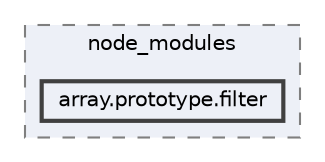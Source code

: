 digraph "pkiclassroomrescheduler/src/main/frontend/node_modules/array.prototype.filter"
{
 // LATEX_PDF_SIZE
  bgcolor="transparent";
  edge [fontname=Helvetica,fontsize=10,labelfontname=Helvetica,labelfontsize=10];
  node [fontname=Helvetica,fontsize=10,shape=box,height=0.2,width=0.4];
  compound=true
  subgraph clusterdir_72953eda66ccb3a2722c28e1c3e6c23b {
    graph [ bgcolor="#edf0f7", pencolor="grey50", label="node_modules", fontname=Helvetica,fontsize=10 style="filled,dashed", URL="dir_72953eda66ccb3a2722c28e1c3e6c23b.html",tooltip=""]
  dir_1250c135305e282aa99058acce22183f [label="array.prototype.filter", fillcolor="#edf0f7", color="grey25", style="filled,bold", URL="dir_1250c135305e282aa99058acce22183f.html",tooltip=""];
  }
}
